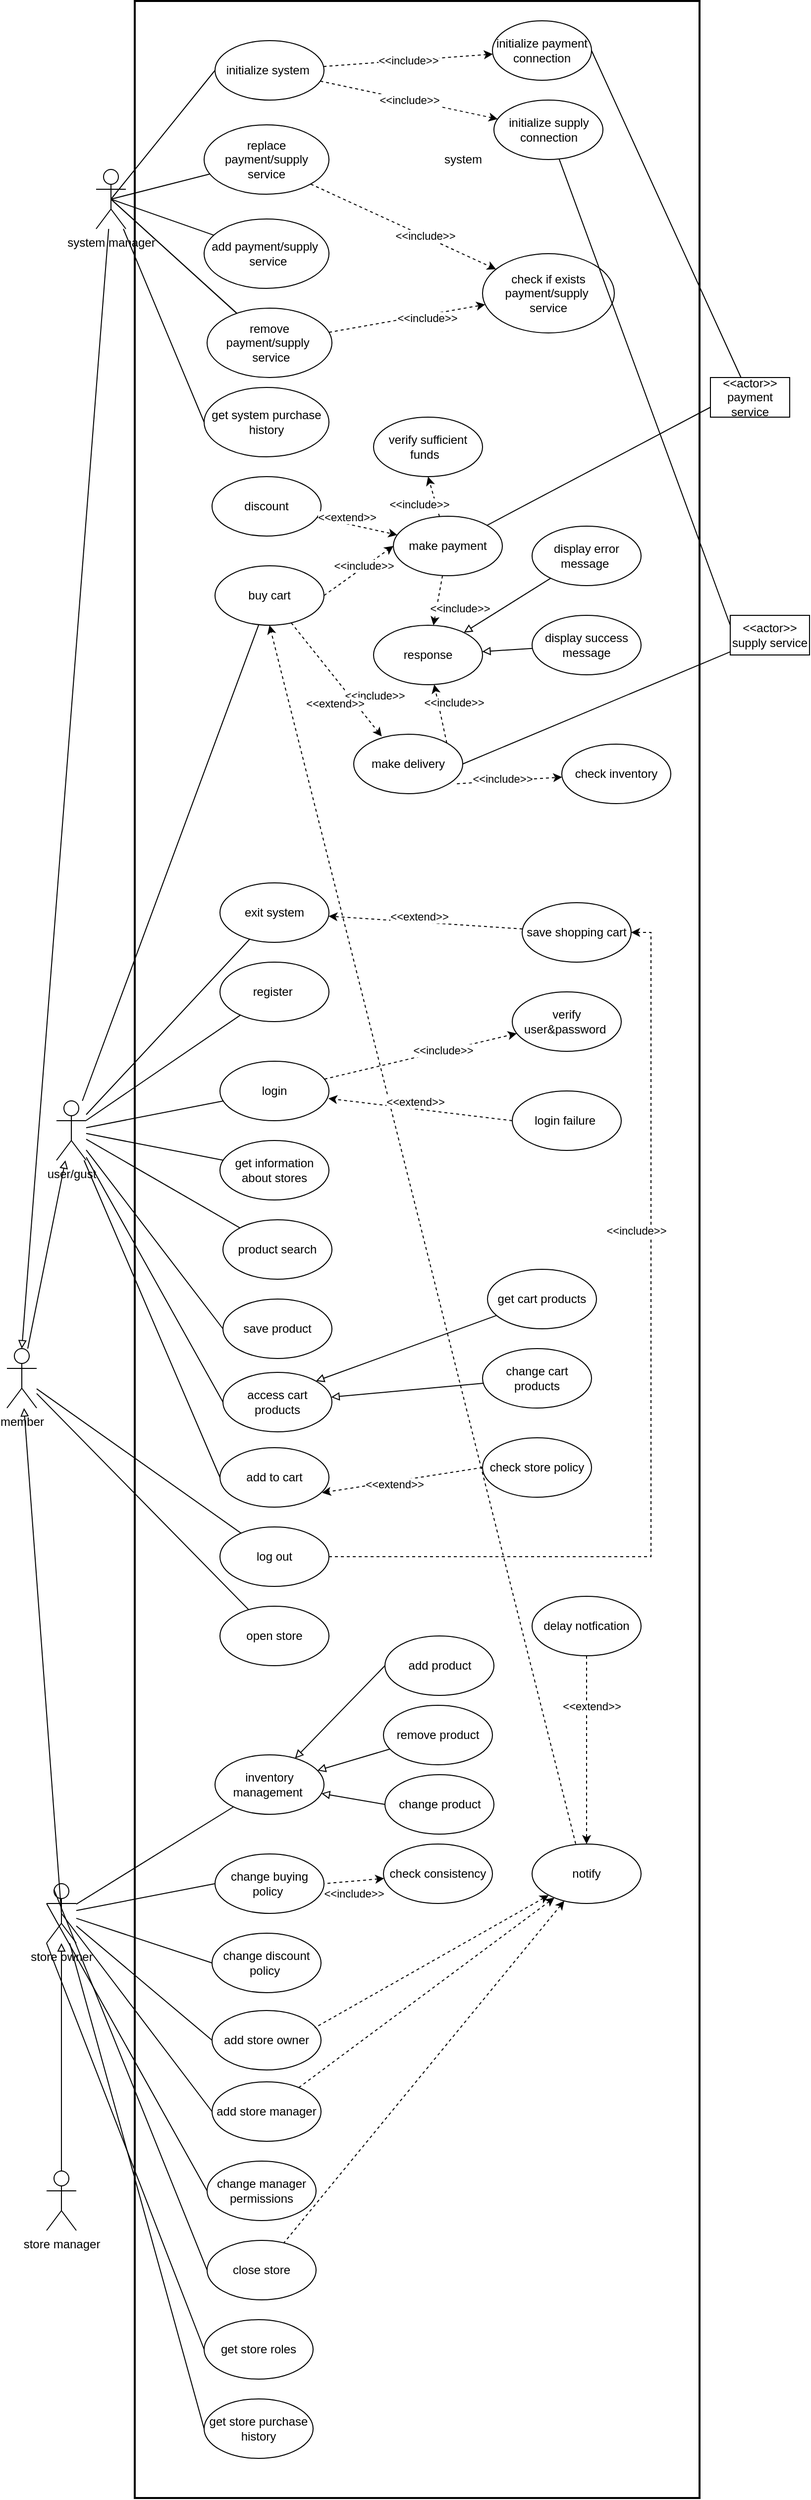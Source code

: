 <mxfile version="16.1.2" type="device" pages="2"><diagram id="S2jOHFrNI1lZq-V0QYwr" name="System "><mxGraphModel dx="1741" dy="474" grid="1" gridSize="10" guides="1" tooltips="1" connect="1" arrows="1" fold="1" page="1" pageScale="1" pageWidth="827" pageHeight="1169" math="0" shadow="0"><root><mxCell id="0"/><mxCell id="1" parent="0"/><mxCell id="7-5gI-gBro0bbGl018vb-2" value="" style="rounded=0;whiteSpace=wrap;html=1;strokeWidth=2;" vertex="1" parent="1"><mxGeometry x="129" y="250" width="570" height="2520" as="geometry"/></mxCell><mxCell id="3Xn2ItpC44AW9oCbQKOS-1" value="initialize system&amp;nbsp;" style="ellipse;whiteSpace=wrap;html=1;" vertex="1" parent="1"><mxGeometry x="210" y="290" width="110" height="60" as="geometry"/></mxCell><mxCell id="3Xn2ItpC44AW9oCbQKOS-10" value="initialize payment connection" style="ellipse;whiteSpace=wrap;html=1;" vertex="1" parent="1"><mxGeometry x="490" y="270" width="100" height="60" as="geometry"/></mxCell><mxCell id="3Xn2ItpC44AW9oCbQKOS-11" value="initialize supply connection" style="ellipse;whiteSpace=wrap;html=1;" vertex="1" parent="1"><mxGeometry x="491.5" y="350" width="110" height="60" as="geometry"/></mxCell><mxCell id="3Xn2ItpC44AW9oCbQKOS-12" value="&lt;span style=&quot;color: rgb(0 , 0 , 0) ; font-family: &amp;#34;helvetica&amp;#34; ; font-size: 11px ; font-style: normal ; font-weight: 400 ; letter-spacing: normal ; text-align: center ; text-indent: 0px ; text-transform: none ; word-spacing: 0px ; background-color: rgb(255 , 255 , 255) ; display: inline ; float: none&quot;&gt;&amp;lt;&amp;lt;include&amp;gt;&amp;gt;&lt;/span&gt;" style="endArrow=classic;html=1;rounded=0;dashed=1;" edge="1" parent="1" source="3Xn2ItpC44AW9oCbQKOS-1" target="3Xn2ItpC44AW9oCbQKOS-10"><mxGeometry width="50" height="50" relative="1" as="geometry"><mxPoint x="415" y="170.0" as="sourcePoint"/><mxPoint x="540.0" y="145.0" as="targetPoint"/></mxGeometry></mxCell><mxCell id="3Xn2ItpC44AW9oCbQKOS-13" value="&lt;span style=&quot;color: rgb(0 , 0 , 0) ; font-family: &amp;#34;helvetica&amp;#34; ; font-size: 11px ; font-style: normal ; font-weight: 400 ; letter-spacing: normal ; text-align: center ; text-indent: 0px ; text-transform: none ; word-spacing: 0px ; background-color: rgb(255 , 255 , 255) ; display: inline ; float: none&quot;&gt;&amp;lt;&amp;lt;include&amp;gt;&amp;gt;&lt;/span&gt;" style="endArrow=classic;html=1;rounded=0;dashed=1;" edge="1" parent="1" source="3Xn2ItpC44AW9oCbQKOS-1" target="3Xn2ItpC44AW9oCbQKOS-11"><mxGeometry width="50" height="50" relative="1" as="geometry"><mxPoint x="414.0" y="199.41" as="sourcePoint"/><mxPoint x="505" y="351" as="targetPoint"/></mxGeometry></mxCell><mxCell id="rXFPLLuexPhCjwdZ_VXd-1" value="" style="endArrow=none;html=1;rounded=0;exitX=0.5;exitY=0.5;exitDx=0;exitDy=0;exitPerimeter=0;entryX=0;entryY=0.5;entryDx=0;entryDy=0;" edge="1" parent="1" source="T5wRH513xmIxjImZlFBz-2" target="3Xn2ItpC44AW9oCbQKOS-1"><mxGeometry width="50" height="50" relative="1" as="geometry"><mxPoint x="445" y="470" as="sourcePoint"/><mxPoint x="495" y="420" as="targetPoint"/></mxGeometry></mxCell><mxCell id="T5wRH513xmIxjImZlFBz-2" value="system manager" style="shape=umlActor;verticalLabelPosition=bottom;verticalAlign=top;html=1;outlineConnect=0;" vertex="1" parent="1"><mxGeometry x="90" y="420" width="30" height="60" as="geometry"/></mxCell><mxCell id="T5wRH513xmIxjImZlFBz-3" value="add payment/supply&amp;nbsp;&lt;br&gt;&amp;nbsp;service" style="ellipse;whiteSpace=wrap;html=1;" vertex="1" parent="1"><mxGeometry x="199" y="470" width="126" height="70" as="geometry"/></mxCell><mxCell id="T5wRH513xmIxjImZlFBz-4" value="remove payment/supply&amp;nbsp;&lt;br&gt;&amp;nbsp;service" style="ellipse;whiteSpace=wrap;html=1;" vertex="1" parent="1"><mxGeometry x="202" y="560" width="126" height="70" as="geometry"/></mxCell><mxCell id="T5wRH513xmIxjImZlFBz-5" value="" style="endArrow=none;html=1;rounded=0;exitX=0.5;exitY=0.5;exitDx=0;exitDy=0;exitPerimeter=0;" edge="1" parent="1" source="T5wRH513xmIxjImZlFBz-2" target="T5wRH513xmIxjImZlFBz-3"><mxGeometry width="50" height="50" relative="1" as="geometry"><mxPoint x="484.585" y="469.613" as="sourcePoint"/><mxPoint x="630.0" y="395.0" as="targetPoint"/></mxGeometry></mxCell><mxCell id="T5wRH513xmIxjImZlFBz-6" value="" style="endArrow=none;html=1;rounded=0;exitX=0.5;exitY=0.5;exitDx=0;exitDy=0;exitPerimeter=0;" edge="1" parent="1" source="T5wRH513xmIxjImZlFBz-2" target="T5wRH513xmIxjImZlFBz-4"><mxGeometry width="50" height="50" relative="1" as="geometry"><mxPoint x="471.053" y="510.552" as="sourcePoint"/><mxPoint x="595" y="601" as="targetPoint"/></mxGeometry></mxCell><mxCell id="T5wRH513xmIxjImZlFBz-9" value="system" style="text;html=1;align=center;verticalAlign=middle;resizable=0;points=[];autosize=1;strokeColor=none;fillColor=none;" vertex="1" parent="1"><mxGeometry x="435" y="400" width="50" height="20" as="geometry"/></mxCell><mxCell id="T5wRH513xmIxjImZlFBz-11" value="replace payment/supply service" style="ellipse;whiteSpace=wrap;html=1;" vertex="1" parent="1"><mxGeometry x="199" y="375" width="126" height="70" as="geometry"/></mxCell><mxCell id="T5wRH513xmIxjImZlFBz-12" value="" style="endArrow=none;html=1;rounded=0;exitX=0.5;exitY=0.5;exitDx=0;exitDy=0;exitPerimeter=0;" edge="1" parent="1" source="T5wRH513xmIxjImZlFBz-2" target="T5wRH513xmIxjImZlFBz-11"><mxGeometry width="50" height="50" relative="1" as="geometry"><mxPoint x="200" y="660" as="sourcePoint"/><mxPoint x="352.406" y="579.154" as="targetPoint"/></mxGeometry></mxCell><mxCell id="T5wRH513xmIxjImZlFBz-13" value="check if exists payment/supply&amp;nbsp;&lt;br&gt;&amp;nbsp;service&amp;nbsp;" style="ellipse;whiteSpace=wrap;html=1;" vertex="1" parent="1"><mxGeometry x="480" y="505" width="133" height="80" as="geometry"/></mxCell><mxCell id="T5wRH513xmIxjImZlFBz-14" value="" style="endArrow=classic;html=1;rounded=0;dashed=1;" edge="1" parent="1" source="T5wRH513xmIxjImZlFBz-4" target="T5wRH513xmIxjImZlFBz-13"><mxGeometry width="50" height="50" relative="1" as="geometry"><mxPoint x="200" y="660" as="sourcePoint"/><mxPoint x="335.514" y="649.463" as="targetPoint"/></mxGeometry></mxCell><mxCell id="T5wRH513xmIxjImZlFBz-15" value="&amp;lt;&amp;lt;include&amp;gt;&amp;gt;" style="edgeLabel;html=1;align=center;verticalAlign=middle;resizable=0;points=[];" vertex="1" connectable="0" parent="T5wRH513xmIxjImZlFBz-14"><mxGeometry x="0.242" y="-3" relative="1" as="geometry"><mxPoint as="offset"/></mxGeometry></mxCell><mxCell id="T5wRH513xmIxjImZlFBz-16" value="" style="endArrow=classic;html=1;rounded=0;exitX=1;exitY=1;exitDx=0;exitDy=0;dashed=1;" edge="1" parent="1" source="T5wRH513xmIxjImZlFBz-11" target="T5wRH513xmIxjImZlFBz-13"><mxGeometry width="50" height="50" relative="1" as="geometry"><mxPoint x="461.0" y="645" as="sourcePoint"/><mxPoint x="557.482" y="597.98" as="targetPoint"/></mxGeometry></mxCell><mxCell id="T5wRH513xmIxjImZlFBz-17" value="&amp;lt;&amp;lt;include&amp;gt;&amp;gt;" style="edgeLabel;html=1;align=center;verticalAlign=middle;resizable=0;points=[];" vertex="1" connectable="0" parent="T5wRH513xmIxjImZlFBz-16"><mxGeometry x="0.227" y="1" relative="1" as="geometry"><mxPoint as="offset"/></mxGeometry></mxCell><mxCell id="980I3F1xrwLBOU10wBst-1" value="make payment" style="ellipse;whiteSpace=wrap;html=1;" vertex="1" parent="1"><mxGeometry x="390" y="770" width="110" height="60" as="geometry"/></mxCell><mxCell id="980I3F1xrwLBOU10wBst-2" value="store manager" style="shape=umlActor;verticalLabelPosition=bottom;verticalAlign=top;html=1;outlineConnect=0;" vertex="1" parent="1"><mxGeometry x="40" y="2440" width="30" height="60" as="geometry"/></mxCell><mxCell id="980I3F1xrwLBOU10wBst-3" value="verify sufficient funds&amp;nbsp;&amp;nbsp;" style="ellipse;whiteSpace=wrap;html=1;" vertex="1" parent="1"><mxGeometry x="370" y="670" width="110" height="60" as="geometry"/></mxCell><mxCell id="980I3F1xrwLBOU10wBst-4" value="" style="endArrow=classic;html=1;rounded=0;entryX=0.5;entryY=1;entryDx=0;entryDy=0;dashed=1;" edge="1" parent="1" source="980I3F1xrwLBOU10wBst-1" target="980I3F1xrwLBOU10wBst-3"><mxGeometry width="50" height="50" relative="1" as="geometry"><mxPoint x="375" y="720.0" as="sourcePoint"/><mxPoint x="500.0" y="695.0" as="targetPoint"/></mxGeometry></mxCell><mxCell id="980I3F1xrwLBOU10wBst-5" value="&amp;lt;&amp;lt;include&amp;gt;&amp;gt;" style="edgeLabel;html=1;align=center;verticalAlign=middle;resizable=0;points=[];" vertex="1" connectable="0" parent="980I3F1xrwLBOU10wBst-4"><mxGeometry x="0.354" y="4" relative="1" as="geometry"><mxPoint x="-9" y="14" as="offset"/></mxGeometry></mxCell><mxCell id="980I3F1xrwLBOU10wBst-8" value="" style="endArrow=none;html=1;rounded=0;exitX=0;exitY=0.75;exitDx=0;exitDy=0;" edge="1" parent="1" source="dO_i0lIalXsMwbklrgKl-40" target="980I3F1xrwLBOU10wBst-1"><mxGeometry width="50" height="50" relative="1" as="geometry"><mxPoint x="720" y="666.562" as="sourcePoint"/><mxPoint x="255" y="820" as="targetPoint"/></mxGeometry></mxCell><mxCell id="980I3F1xrwLBOU10wBst-9" value="" style="endArrow=classic;html=1;rounded=0;dashed=1;" edge="1" parent="1" source="980I3F1xrwLBOU10wBst-1" target="980I3F1xrwLBOU10wBst-11"><mxGeometry width="50" height="50" relative="1" as="geometry"><mxPoint x="365.005" y="857.542" as="sourcePoint"/><mxPoint x="359" y="830" as="targetPoint"/></mxGeometry></mxCell><mxCell id="980I3F1xrwLBOU10wBst-10" value="&amp;lt;&amp;lt;include&amp;gt;&amp;gt;" style="edgeLabel;html=1;align=center;verticalAlign=middle;resizable=0;points=[];" vertex="1" connectable="0" parent="980I3F1xrwLBOU10wBst-9"><mxGeometry x="0.354" y="4" relative="1" as="geometry"><mxPoint x="19" y="-2" as="offset"/></mxGeometry></mxCell><mxCell id="980I3F1xrwLBOU10wBst-11" value="response" style="ellipse;whiteSpace=wrap;html=1;" vertex="1" parent="1"><mxGeometry x="370" y="880" width="110" height="60" as="geometry"/></mxCell><mxCell id="980I3F1xrwLBOU10wBst-12" value="display error message&amp;nbsp;" style="ellipse;whiteSpace=wrap;html=1;" vertex="1" parent="1"><mxGeometry x="530" y="780" width="110" height="60" as="geometry"/></mxCell><mxCell id="980I3F1xrwLBOU10wBst-13" value="display success message" style="ellipse;whiteSpace=wrap;html=1;" vertex="1" parent="1"><mxGeometry x="530" y="870" width="110" height="60" as="geometry"/></mxCell><mxCell id="980I3F1xrwLBOU10wBst-14" value="" style="endArrow=block;html=1;rounded=0;endFill=0;" edge="1" parent="1" source="980I3F1xrwLBOU10wBst-12" target="980I3F1xrwLBOU10wBst-11"><mxGeometry width="50" height="50" relative="1" as="geometry"><mxPoint x="465" y="860" as="sourcePoint"/><mxPoint x="515" y="810" as="targetPoint"/></mxGeometry></mxCell><mxCell id="980I3F1xrwLBOU10wBst-15" value="" style="endArrow=block;html=1;rounded=0;endFill=0;" edge="1" parent="1" source="980I3F1xrwLBOU10wBst-13" target="980I3F1xrwLBOU10wBst-11"><mxGeometry width="50" height="50" relative="1" as="geometry"><mxPoint x="486.695" y="888.495" as="sourcePoint"/><mxPoint x="433.248" y="911.465" as="targetPoint"/></mxGeometry></mxCell><mxCell id="980I3F1xrwLBOU10wBst-16" value="user/gust" style="shape=umlActor;verticalLabelPosition=bottom;verticalAlign=top;html=1;outlineConnect=0;" vertex="1" parent="1"><mxGeometry x="50" y="1360" width="30" height="60" as="geometry"/></mxCell><mxCell id="980I3F1xrwLBOU10wBst-20" value="" style="endArrow=block;html=1;rounded=0;endFill=0;entryX=0.5;entryY=0;entryDx=0;entryDy=0;entryPerimeter=0;" edge="1" parent="1" source="T5wRH513xmIxjImZlFBz-2" target="dO_i0lIalXsMwbklrgKl-5"><mxGeometry width="50" height="50" relative="1" as="geometry"><mxPoint x="143.435" y="708.508" as="sourcePoint"/><mxPoint x="89.998" y="731.485" as="targetPoint"/></mxGeometry></mxCell><mxCell id="980I3F1xrwLBOU10wBst-21" value="" style="endArrow=block;html=1;rounded=0;endFill=0;" edge="1" parent="1" source="980I3F1xrwLBOU10wBst-2" target="dO_i0lIalXsMwbklrgKl-3"><mxGeometry width="50" height="50" relative="1" as="geometry"><mxPoint x="95" y="809.412" as="sourcePoint"/><mxPoint x="10" y="680" as="targetPoint"/></mxGeometry></mxCell><mxCell id="dO_i0lIalXsMwbklrgKl-3" value="store owner" style="shape=umlActor;verticalLabelPosition=bottom;verticalAlign=top;html=1;outlineConnect=0;" vertex="1" parent="1"><mxGeometry x="40" y="2150" width="30" height="60" as="geometry"/></mxCell><mxCell id="dO_i0lIalXsMwbklrgKl-4" value="" style="endArrow=block;html=1;rounded=0;endFill=0;exitX=0.5;exitY=0.5;exitDx=0;exitDy=0;exitPerimeter=0;" edge="1" parent="1" source="dO_i0lIalXsMwbklrgKl-3" target="dO_i0lIalXsMwbklrgKl-5"><mxGeometry width="50" height="50" relative="1" as="geometry"><mxPoint x="90" y="1002" as="sourcePoint"/><mxPoint x="160" y="918" as="targetPoint"/></mxGeometry></mxCell><mxCell id="dO_i0lIalXsMwbklrgKl-5" value="member" style="shape=umlActor;verticalLabelPosition=bottom;verticalAlign=top;html=1;outlineConnect=0;" vertex="1" parent="1"><mxGeometry y="1610" width="30" height="60" as="geometry"/></mxCell><mxCell id="dO_i0lIalXsMwbklrgKl-7" value="" style="endArrow=block;html=1;rounded=0;endFill=0;" edge="1" parent="1" source="dO_i0lIalXsMwbklrgKl-5" target="980I3F1xrwLBOU10wBst-16"><mxGeometry width="50" height="50" relative="1" as="geometry"><mxPoint x="260.004" y="840" as="sourcePoint"/><mxPoint x="284.71" y="980" as="targetPoint"/></mxGeometry></mxCell><mxCell id="dO_i0lIalXsMwbklrgKl-11" value="make delivery" style="ellipse;whiteSpace=wrap;html=1;" vertex="1" parent="1"><mxGeometry x="350" y="990" width="110" height="60" as="geometry"/></mxCell><mxCell id="dO_i0lIalXsMwbklrgKl-12" value="" style="endArrow=classic;html=1;rounded=0;dashed=1;exitX=1;exitY=0;exitDx=0;exitDy=0;" edge="1" parent="1" source="dO_i0lIalXsMwbklrgKl-11" target="980I3F1xrwLBOU10wBst-11"><mxGeometry width="50" height="50" relative="1" as="geometry"><mxPoint x="354.471" y="858.943" as="sourcePoint"/><mxPoint x="375.657" y="901.038" as="targetPoint"/></mxGeometry></mxCell><mxCell id="dO_i0lIalXsMwbklrgKl-13" value="&amp;lt;&amp;lt;include&amp;gt;&amp;gt;" style="edgeLabel;html=1;align=center;verticalAlign=middle;resizable=0;points=[];" vertex="1" connectable="0" parent="dO_i0lIalXsMwbklrgKl-12"><mxGeometry x="0.354" y="4" relative="1" as="geometry"><mxPoint x="19" y="-2" as="offset"/></mxGeometry></mxCell><mxCell id="dO_i0lIalXsMwbklrgKl-16" value="" style="endArrow=none;html=1;rounded=0;entryX=1;entryY=0.5;entryDx=0;entryDy=0;" edge="1" parent="1" source="dO_i0lIalXsMwbklrgKl-39" target="dO_i0lIalXsMwbklrgKl-11"><mxGeometry width="50" height="50" relative="1" as="geometry"><mxPoint x="735" y="890" as="sourcePoint"/><mxPoint x="320" y="1020" as="targetPoint"/></mxGeometry></mxCell><mxCell id="dO_i0lIalXsMwbklrgKl-20" value="" style="endArrow=none;html=1;rounded=0;entryX=1;entryY=0.5;entryDx=0;entryDy=0;" edge="1" parent="1" source="dO_i0lIalXsMwbklrgKl-40" target="3Xn2ItpC44AW9oCbQKOS-10"><mxGeometry width="50" height="50" relative="1" as="geometry"><mxPoint x="722.917" y="630.0" as="sourcePoint"/><mxPoint x="384.523" y="812.387" as="targetPoint"/></mxGeometry></mxCell><mxCell id="dO_i0lIalXsMwbklrgKl-21" value="" style="endArrow=none;html=1;rounded=0;exitX=0;exitY=0.25;exitDx=0;exitDy=0;" edge="1" parent="1" source="dO_i0lIalXsMwbklrgKl-39" target="3Xn2ItpC44AW9oCbQKOS-11"><mxGeometry width="50" height="50" relative="1" as="geometry"><mxPoint x="735" y="890" as="sourcePoint"/><mxPoint x="615.71" y="408.48" as="targetPoint"/></mxGeometry></mxCell><mxCell id="dO_i0lIalXsMwbklrgKl-23" value="notify" style="ellipse;whiteSpace=wrap;html=1;" vertex="1" parent="1"><mxGeometry x="530" y="2110" width="110" height="60" as="geometry"/></mxCell><mxCell id="dO_i0lIalXsMwbklrgKl-26" value="buy cart" style="ellipse;whiteSpace=wrap;html=1;" vertex="1" parent="1"><mxGeometry x="210" y="820" width="110" height="60" as="geometry"/></mxCell><mxCell id="dO_i0lIalXsMwbklrgKl-27" value="" style="endArrow=none;html=1;rounded=0;" edge="1" parent="1" source="dO_i0lIalXsMwbklrgKl-26" target="980I3F1xrwLBOU10wBst-16"><mxGeometry width="50" height="50" relative="1" as="geometry"><mxPoint x="264.5" y="867.22" as="sourcePoint"/><mxPoint x="358.844" y="835.44" as="targetPoint"/></mxGeometry></mxCell><mxCell id="dO_i0lIalXsMwbklrgKl-28" value="" style="endArrow=classic;html=1;rounded=0;dashed=1;exitX=1;exitY=0.5;exitDx=0;exitDy=0;entryX=0;entryY=0.5;entryDx=0;entryDy=0;" edge="1" parent="1" source="dO_i0lIalXsMwbklrgKl-26" target="980I3F1xrwLBOU10wBst-1"><mxGeometry width="50" height="50" relative="1" as="geometry"><mxPoint x="393.891" y="1058.787" as="sourcePoint"/><mxPoint x="387.037" y="959.979" as="targetPoint"/></mxGeometry></mxCell><mxCell id="dO_i0lIalXsMwbklrgKl-29" value="&amp;lt;&amp;lt;include&amp;gt;&amp;gt;" style="edgeLabel;html=1;align=center;verticalAlign=middle;resizable=0;points=[];" vertex="1" connectable="0" parent="dO_i0lIalXsMwbklrgKl-28"><mxGeometry x="0.354" y="4" relative="1" as="geometry"><mxPoint x="-5" y="7" as="offset"/></mxGeometry></mxCell><mxCell id="dO_i0lIalXsMwbklrgKl-30" value="" style="endArrow=classic;html=1;rounded=0;dashed=1;entryX=0.257;entryY=0.037;entryDx=0;entryDy=0;entryPerimeter=0;" edge="1" parent="1" source="dO_i0lIalXsMwbklrgKl-26" target="dO_i0lIalXsMwbklrgKl-11"><mxGeometry width="50" height="50" relative="1" as="geometry"><mxPoint x="393.891" y="1058.787" as="sourcePoint"/><mxPoint x="387.037" y="959.979" as="targetPoint"/></mxGeometry></mxCell><mxCell id="dO_i0lIalXsMwbklrgKl-31" value="&amp;lt;&amp;lt;include&amp;gt;&amp;gt;" style="edgeLabel;html=1;align=center;verticalAlign=middle;resizable=0;points=[];" vertex="1" connectable="0" parent="dO_i0lIalXsMwbklrgKl-30"><mxGeometry x="0.354" y="4" relative="1" as="geometry"><mxPoint x="19" y="-2" as="offset"/></mxGeometry></mxCell><mxCell id="dO_i0lIalXsMwbklrgKl-32" value="" style="endArrow=classic;html=1;rounded=0;dashed=1;exitX=0.4;exitY=-0.004;exitDx=0;exitDy=0;exitPerimeter=0;entryX=0.5;entryY=1;entryDx=0;entryDy=0;" edge="1" parent="1" source="dO_i0lIalXsMwbklrgKl-23" target="dO_i0lIalXsMwbklrgKl-26"><mxGeometry width="50" height="50" relative="1" as="geometry"><mxPoint x="245" y="890" as="sourcePoint"/><mxPoint x="160" y="970" as="targetPoint"/></mxGeometry></mxCell><mxCell id="dO_i0lIalXsMwbklrgKl-33" value="&amp;lt;&amp;lt;extend&amp;gt;&amp;gt;" style="edgeLabel;html=1;align=center;verticalAlign=middle;resizable=0;points=[];" vertex="1" connectable="0" parent="dO_i0lIalXsMwbklrgKl-32"><mxGeometry x="0.354" y="4" relative="1" as="geometry"><mxPoint x="-30" y="-319" as="offset"/></mxGeometry></mxCell><mxCell id="dO_i0lIalXsMwbklrgKl-39" value="&amp;lt;&amp;lt;actor&amp;gt;&amp;gt;&lt;br&gt;supply service" style="rounded=0;whiteSpace=wrap;html=1;" vertex="1" parent="1"><mxGeometry x="730" y="870" width="80" height="40" as="geometry"/></mxCell><mxCell id="dO_i0lIalXsMwbklrgKl-40" value="&amp;lt;&amp;lt;actor&amp;gt;&amp;gt;&lt;br&gt;payment service" style="rounded=0;whiteSpace=wrap;html=1;" vertex="1" parent="1"><mxGeometry x="710" y="630" width="80" height="40" as="geometry"/></mxCell><mxCell id="dO_i0lIalXsMwbklrgKl-41" value="delay notfication" style="ellipse;whiteSpace=wrap;html=1;" vertex="1" parent="1"><mxGeometry x="530" y="1860" width="110" height="60" as="geometry"/></mxCell><mxCell id="dO_i0lIalXsMwbklrgKl-42" value="" style="endArrow=classic;html=1;rounded=0;dashed=1;" edge="1" parent="1" source="dO_i0lIalXsMwbklrgKl-41" target="dO_i0lIalXsMwbklrgKl-23"><mxGeometry width="50" height="50" relative="1" as="geometry"><mxPoint x="284" y="1109.76" as="sourcePoint"/><mxPoint x="206.109" y="881.213" as="targetPoint"/></mxGeometry></mxCell><mxCell id="dO_i0lIalXsMwbklrgKl-43" value="&amp;lt;&amp;lt;extend&amp;gt;&amp;gt;" style="edgeLabel;html=1;align=center;verticalAlign=middle;resizable=0;points=[];" vertex="1" connectable="0" parent="dO_i0lIalXsMwbklrgKl-42"><mxGeometry x="0.354" y="4" relative="1" as="geometry"><mxPoint x="1" y="-78" as="offset"/></mxGeometry></mxCell><mxCell id="UTfqQqBEHPYNGom82uBp-7" value="exit system" style="ellipse;whiteSpace=wrap;html=1;" vertex="1" parent="1"><mxGeometry x="215" y="1140" width="110" height="60" as="geometry"/></mxCell><mxCell id="UTfqQqBEHPYNGom82uBp-8" value="" style="endArrow=none;html=1;rounded=0;" edge="1" parent="1" source="UTfqQqBEHPYNGom82uBp-7" target="980I3F1xrwLBOU10wBst-16"><mxGeometry width="50" height="50" relative="1" as="geometry"><mxPoint x="230.125" y="888.882" as="sourcePoint"/><mxPoint x="100" y="1140.938" as="targetPoint"/></mxGeometry></mxCell><mxCell id="UTfqQqBEHPYNGom82uBp-10" value="" style="endArrow=classic;html=1;rounded=0;dashed=1;" edge="1" parent="1" source="UTfqQqBEHPYNGom82uBp-12" target="UTfqQqBEHPYNGom82uBp-7"><mxGeometry width="50" height="50" relative="1" as="geometry"><mxPoint x="511.337" y="1123.425" as="sourcePoint"/><mxPoint x="298.61" y="1096.701" as="targetPoint"/></mxGeometry></mxCell><mxCell id="UTfqQqBEHPYNGom82uBp-11" value="&amp;lt;&amp;lt;extend&amp;gt;&amp;gt;" style="edgeLabel;html=1;align=center;verticalAlign=middle;resizable=0;points=[];" vertex="1" connectable="0" parent="UTfqQqBEHPYNGom82uBp-10"><mxGeometry x="0.354" y="4" relative="1" as="geometry"><mxPoint x="28" y="-8" as="offset"/></mxGeometry></mxCell><mxCell id="UTfqQqBEHPYNGom82uBp-12" value="save shopping cart" style="ellipse;whiteSpace=wrap;html=1;" vertex="1" parent="1"><mxGeometry x="520" y="1160" width="110" height="60" as="geometry"/></mxCell><mxCell id="UTfqQqBEHPYNGom82uBp-14" value="register&amp;nbsp;" style="ellipse;whiteSpace=wrap;html=1;" vertex="1" parent="1"><mxGeometry x="215" y="1220" width="110" height="60" as="geometry"/></mxCell><mxCell id="UTfqQqBEHPYNGom82uBp-15" value="" style="endArrow=none;html=1;rounded=0;" edge="1" parent="1" source="UTfqQqBEHPYNGom82uBp-14" target="980I3F1xrwLBOU10wBst-16"><mxGeometry width="50" height="50" relative="1" as="geometry"><mxPoint x="210.241" y="1177.192" as="sourcePoint"/><mxPoint x="100" y="1170.833" as="targetPoint"/></mxGeometry></mxCell><mxCell id="UTfqQqBEHPYNGom82uBp-16" value="login" style="ellipse;whiteSpace=wrap;html=1;" vertex="1" parent="1"><mxGeometry x="215" y="1320" width="110" height="60" as="geometry"/></mxCell><mxCell id="UTfqQqBEHPYNGom82uBp-17" value="" style="endArrow=none;html=1;rounded=0;" edge="1" parent="1" source="UTfqQqBEHPYNGom82uBp-16" target="980I3F1xrwLBOU10wBst-16"><mxGeometry width="50" height="50" relative="1" as="geometry"><mxPoint x="281.338" y="1251.756" as="sourcePoint"/><mxPoint x="100" y="1176.25" as="targetPoint"/></mxGeometry></mxCell><mxCell id="UTfqQqBEHPYNGom82uBp-18" value="login failure&amp;nbsp;" style="ellipse;whiteSpace=wrap;html=1;" vertex="1" parent="1"><mxGeometry x="510" y="1350" width="110" height="60" as="geometry"/></mxCell><mxCell id="UTfqQqBEHPYNGom82uBp-19" value="verify user&amp;amp;password&amp;nbsp;" style="ellipse;whiteSpace=wrap;html=1;" vertex="1" parent="1"><mxGeometry x="510" y="1250" width="110" height="60" as="geometry"/></mxCell><mxCell id="UTfqQqBEHPYNGom82uBp-21" value="" style="endArrow=classic;html=1;rounded=0;dashed=1;" edge="1" parent="1" source="UTfqQqBEHPYNGom82uBp-16" target="UTfqQqBEHPYNGom82uBp-19"><mxGeometry width="50" height="50" relative="1" as="geometry"><mxPoint x="357.001" y="1278.944" as="sourcePoint"/><mxPoint x="362.986" y="1190.003" as="targetPoint"/></mxGeometry></mxCell><mxCell id="UTfqQqBEHPYNGom82uBp-22" value="&amp;lt;&amp;lt;include&amp;gt;&amp;gt;" style="edgeLabel;html=1;align=center;verticalAlign=middle;resizable=0;points=[];" vertex="1" connectable="0" parent="UTfqQqBEHPYNGom82uBp-21"><mxGeometry x="0.354" y="4" relative="1" as="geometry"><mxPoint x="-11" y="6" as="offset"/></mxGeometry></mxCell><mxCell id="UTfqQqBEHPYNGom82uBp-23" value="" style="endArrow=classic;html=1;rounded=0;dashed=1;exitX=0;exitY=0.5;exitDx=0;exitDy=0;entryX=0.994;entryY=0.626;entryDx=0;entryDy=0;entryPerimeter=0;" edge="1" parent="1" source="UTfqQqBEHPYNGom82uBp-18" target="UTfqQqBEHPYNGom82uBp-16"><mxGeometry width="50" height="50" relative="1" as="geometry"><mxPoint x="426.962" y="1398.728" as="sourcePoint"/><mxPoint x="250.002" y="1380.003" as="targetPoint"/></mxGeometry></mxCell><mxCell id="UTfqQqBEHPYNGom82uBp-24" value="&amp;lt;&amp;lt;extend&amp;gt;&amp;gt;" style="edgeLabel;html=1;align=center;verticalAlign=middle;resizable=0;points=[];" vertex="1" connectable="0" parent="UTfqQqBEHPYNGom82uBp-23"><mxGeometry x="0.354" y="4" relative="1" as="geometry"><mxPoint x="28" y="-8" as="offset"/></mxGeometry></mxCell><mxCell id="UTfqQqBEHPYNGom82uBp-25" value="get information about stores" style="ellipse;whiteSpace=wrap;html=1;" vertex="1" parent="1"><mxGeometry x="215" y="1400" width="110" height="60" as="geometry"/></mxCell><mxCell id="UTfqQqBEHPYNGom82uBp-28" value="" style="endArrow=none;html=1;rounded=0;" edge="1" parent="1" source="UTfqQqBEHPYNGom82uBp-25" target="980I3F1xrwLBOU10wBst-16"><mxGeometry width="50" height="50" relative="1" as="geometry"><mxPoint x="230.052" y="1347.44" as="sourcePoint"/><mxPoint x="100" y="1313.846" as="targetPoint"/></mxGeometry></mxCell><mxCell id="UTfqQqBEHPYNGom82uBp-29" value="product search" style="ellipse;whiteSpace=wrap;html=1;" vertex="1" parent="1"><mxGeometry x="218" y="1480" width="110" height="60" as="geometry"/></mxCell><mxCell id="UTfqQqBEHPYNGom82uBp-30" value="" style="endArrow=none;html=1;rounded=0;" edge="1" parent="1" source="UTfqQqBEHPYNGom82uBp-29" target="980I3F1xrwLBOU10wBst-16"><mxGeometry width="50" height="50" relative="1" as="geometry"><mxPoint x="246.595" y="1426.167" as="sourcePoint"/><mxPoint x="100" y="1320.769" as="targetPoint"/></mxGeometry></mxCell><mxCell id="UTfqQqBEHPYNGom82uBp-31" value="save product" style="ellipse;whiteSpace=wrap;html=1;" vertex="1" parent="1"><mxGeometry x="218" y="1560" width="110" height="60" as="geometry"/></mxCell><mxCell id="UTfqQqBEHPYNGom82uBp-32" value="" style="endArrow=none;html=1;rounded=0;exitX=0;exitY=0.5;exitDx=0;exitDy=0;" edge="1" parent="1" source="UTfqQqBEHPYNGom82uBp-31" target="980I3F1xrwLBOU10wBst-16"><mxGeometry width="50" height="50" relative="1" as="geometry"><mxPoint x="257.902" y="1493.306" as="sourcePoint"/><mxPoint x="100" y="1325.909" as="targetPoint"/></mxGeometry></mxCell><mxCell id="UTfqQqBEHPYNGom82uBp-33" value="access cart products" style="ellipse;whiteSpace=wrap;html=1;" vertex="1" parent="1"><mxGeometry x="218" y="1634" width="110" height="60" as="geometry"/></mxCell><mxCell id="UTfqQqBEHPYNGom82uBp-34" value="" style="endArrow=none;html=1;rounded=0;exitX=0;exitY=0.5;exitDx=0;exitDy=0;" edge="1" parent="1" source="UTfqQqBEHPYNGom82uBp-33" target="980I3F1xrwLBOU10wBst-16"><mxGeometry width="50" height="50" relative="1" as="geometry"><mxPoint x="228" y="1600" as="sourcePoint"/><mxPoint x="99.793" y="1340" as="targetPoint"/></mxGeometry></mxCell><mxCell id="UTfqQqBEHPYNGom82uBp-37" value="get cart products" style="ellipse;whiteSpace=wrap;html=1;" vertex="1" parent="1"><mxGeometry x="485" y="1530" width="110" height="60" as="geometry"/></mxCell><mxCell id="UTfqQqBEHPYNGom82uBp-38" value="change cart products" style="ellipse;whiteSpace=wrap;html=1;" vertex="1" parent="1"><mxGeometry x="480" y="1610" width="110" height="60" as="geometry"/></mxCell><mxCell id="UTfqQqBEHPYNGom82uBp-39" value="" style="endArrow=block;html=1;rounded=0;endFill=0;entryX=1;entryY=0;entryDx=0;entryDy=0;" edge="1" parent="1" source="UTfqQqBEHPYNGom82uBp-37" target="UTfqQqBEHPYNGom82uBp-33"><mxGeometry width="50" height="50" relative="1" as="geometry"><mxPoint x="370" y="1630" as="sourcePoint"/><mxPoint x="325.005" y="1659.999" as="targetPoint"/></mxGeometry></mxCell><mxCell id="UTfqQqBEHPYNGom82uBp-40" value="" style="endArrow=block;html=1;rounded=0;endFill=0;" edge="1" parent="1" source="UTfqQqBEHPYNGom82uBp-38" target="UTfqQqBEHPYNGom82uBp-33"><mxGeometry width="50" height="50" relative="1" as="geometry"><mxPoint x="381.127" y="1646.042" as="sourcePoint"/><mxPoint x="322.141" y="1652.924" as="targetPoint"/></mxGeometry></mxCell><mxCell id="UTfqQqBEHPYNGom82uBp-41" value="add to cart" style="ellipse;whiteSpace=wrap;html=1;" vertex="1" parent="1"><mxGeometry x="215" y="1710" width="110" height="60" as="geometry"/></mxCell><mxCell id="UTfqQqBEHPYNGom82uBp-42" value="" style="endArrow=none;html=1;rounded=0;exitX=0;exitY=0.5;exitDx=0;exitDy=0;" edge="1" parent="1" source="UTfqQqBEHPYNGom82uBp-41" target="980I3F1xrwLBOU10wBst-16"><mxGeometry width="50" height="50" relative="1" as="geometry"><mxPoint x="228" y="1674" as="sourcePoint"/><mxPoint x="90" y="1426.863" as="targetPoint"/></mxGeometry></mxCell><mxCell id="UTfqQqBEHPYNGom82uBp-43" value="log out" style="ellipse;whiteSpace=wrap;html=1;" vertex="1" parent="1"><mxGeometry x="215" y="1790" width="110" height="60" as="geometry"/></mxCell><mxCell id="UTfqQqBEHPYNGom82uBp-44" value="" style="endArrow=none;html=1;rounded=0;" edge="1" parent="1" source="UTfqQqBEHPYNGom82uBp-43" target="dO_i0lIalXsMwbklrgKl-5"><mxGeometry width="50" height="50" relative="1" as="geometry"><mxPoint x="225.0" y="1750" as="sourcePoint"/><mxPoint x="87.857" y="1430" as="targetPoint"/></mxGeometry></mxCell><mxCell id="UTfqQqBEHPYNGom82uBp-45" value="" style="endArrow=classic;html=1;rounded=0;dashed=1;exitX=1;exitY=0.5;exitDx=0;exitDy=0;" edge="1" parent="1" source="UTfqQqBEHPYNGom82uBp-43" target="UTfqQqBEHPYNGom82uBp-12"><mxGeometry width="50" height="50" relative="1" as="geometry"><mxPoint x="330.442" y="1348.042" as="sourcePoint"/><mxPoint x="630" y="1200" as="targetPoint"/><Array as="points"><mxPoint x="650" y="1820"/><mxPoint x="650" y="1290"/><mxPoint x="650" y="1190"/></Array></mxGeometry></mxCell><mxCell id="UTfqQqBEHPYNGom82uBp-46" value="&amp;lt;&amp;lt;include&amp;gt;&amp;gt;" style="edgeLabel;html=1;align=center;verticalAlign=middle;resizable=0;points=[];" vertex="1" connectable="0" parent="UTfqQqBEHPYNGom82uBp-45"><mxGeometry x="0.354" y="4" relative="1" as="geometry"><mxPoint x="-11" y="6" as="offset"/></mxGeometry></mxCell><mxCell id="UTfqQqBEHPYNGom82uBp-47" value="open store" style="ellipse;whiteSpace=wrap;html=1;" vertex="1" parent="1"><mxGeometry x="215" y="1870" width="110" height="60" as="geometry"/></mxCell><mxCell id="UTfqQqBEHPYNGom82uBp-48" value="" style="endArrow=none;html=1;rounded=0;" edge="1" parent="1" source="UTfqQqBEHPYNGom82uBp-47" target="dO_i0lIalXsMwbklrgKl-5"><mxGeometry width="50" height="50" relative="1" as="geometry"><mxPoint x="246.861" y="1806.057" as="sourcePoint"/><mxPoint x="60" y="1670.851" as="targetPoint"/></mxGeometry></mxCell><mxCell id="UlR2b_JgTLhTJ_iHVchx-1" value="discount" style="ellipse;whiteSpace=wrap;html=1;" vertex="1" parent="1"><mxGeometry x="207" y="730" width="110" height="60" as="geometry"/></mxCell><mxCell id="UlR2b_JgTLhTJ_iHVchx-2" value="" style="endArrow=classic;html=1;rounded=0;dashed=1;" edge="1" parent="1" source="UlR2b_JgTLhTJ_iHVchx-1" target="980I3F1xrwLBOU10wBst-1"><mxGeometry width="50" height="50" relative="1" as="geometry"><mxPoint x="465.66" y="740" as="sourcePoint"/><mxPoint x="280.0" y="717.56" as="targetPoint"/></mxGeometry></mxCell><mxCell id="UlR2b_JgTLhTJ_iHVchx-3" value="&amp;lt;&amp;lt;extend&amp;gt;&amp;gt;" style="edgeLabel;html=1;align=center;verticalAlign=middle;resizable=0;points=[];" vertex="1" connectable="0" parent="UlR2b_JgTLhTJ_iHVchx-2"><mxGeometry x="0.354" y="4" relative="1" as="geometry"><mxPoint x="-26" y="-8" as="offset"/></mxGeometry></mxCell><mxCell id="UlR2b_JgTLhTJ_iHVchx-4" value="check store policy" style="ellipse;whiteSpace=wrap;html=1;" vertex="1" parent="1"><mxGeometry x="480" y="1700" width="110" height="60" as="geometry"/></mxCell><mxCell id="UlR2b_JgTLhTJ_iHVchx-5" value="" style="endArrow=classic;html=1;rounded=0;dashed=1;exitX=0;exitY=0.5;exitDx=0;exitDy=0;entryX=0.936;entryY=0.758;entryDx=0;entryDy=0;entryPerimeter=0;" edge="1" parent="1" source="UlR2b_JgTLhTJ_iHVchx-4" target="UTfqQqBEHPYNGom82uBp-41"><mxGeometry width="50" height="50" relative="1" as="geometry"><mxPoint x="445.66" y="1632.44" as="sourcePoint"/><mxPoint x="260.0" y="1610" as="targetPoint"/></mxGeometry></mxCell><mxCell id="UlR2b_JgTLhTJ_iHVchx-6" value="&amp;lt;&amp;lt;extend&amp;gt;&amp;gt;" style="edgeLabel;html=1;align=center;verticalAlign=middle;resizable=0;points=[];" vertex="1" connectable="0" parent="UlR2b_JgTLhTJ_iHVchx-5"><mxGeometry x="0.354" y="4" relative="1" as="geometry"><mxPoint x="20" y="-4" as="offset"/></mxGeometry></mxCell><mxCell id="UlR2b_JgTLhTJ_iHVchx-7" value="check inventory" style="ellipse;whiteSpace=wrap;html=1;" vertex="1" parent="1"><mxGeometry x="560" y="1000" width="110" height="60" as="geometry"/></mxCell><mxCell id="UlR2b_JgTLhTJ_iHVchx-8" value="" style="endArrow=classic;html=1;rounded=0;dashed=1;exitX=0.947;exitY=0.833;exitDx=0;exitDy=0;exitPerimeter=0;" edge="1" parent="1" source="dO_i0lIalXsMwbklrgKl-11" target="UlR2b_JgTLhTJ_iHVchx-7"><mxGeometry width="50" height="50" relative="1" as="geometry"><mxPoint x="454.141" y="1008.924" as="sourcePoint"/><mxPoint x="441.385" y="949.797" as="targetPoint"/></mxGeometry></mxCell><mxCell id="UlR2b_JgTLhTJ_iHVchx-9" value="&amp;lt;&amp;lt;include&amp;gt;&amp;gt;" style="edgeLabel;html=1;align=center;verticalAlign=middle;resizable=0;points=[];" vertex="1" connectable="0" parent="UlR2b_JgTLhTJ_iHVchx-8"><mxGeometry x="0.354" y="4" relative="1" as="geometry"><mxPoint x="-26" y="3" as="offset"/></mxGeometry></mxCell><mxCell id="UlR2b_JgTLhTJ_iHVchx-33" value="inventory management&amp;nbsp;" style="ellipse;whiteSpace=wrap;html=1;" vertex="1" parent="1"><mxGeometry x="210" y="2020" width="110" height="60" as="geometry"/></mxCell><mxCell id="UlR2b_JgTLhTJ_iHVchx-34" value="" style="endArrow=none;html=1;rounded=0;" edge="1" parent="1" source="dO_i0lIalXsMwbklrgKl-3" target="UlR2b_JgTLhTJ_iHVchx-33"><mxGeometry width="50" height="50" relative="1" as="geometry"><mxPoint x="350" y="2690" as="sourcePoint"/><mxPoint x="400" y="2640" as="targetPoint"/></mxGeometry></mxCell><mxCell id="UlR2b_JgTLhTJ_iHVchx-36" value="" style="endArrow=block;html=1;rounded=0;endFill=0;exitX=0;exitY=0.5;exitDx=0;exitDy=0;" edge="1" parent="1" source="UlR2b_JgTLhTJ_iHVchx-38" target="UlR2b_JgTLhTJ_iHVchx-33"><mxGeometry width="50" height="50" relative="1" as="geometry"><mxPoint x="468.821" y="2519.996" as="sourcePoint"/><mxPoint x="381.184" y="2574.807" as="targetPoint"/></mxGeometry></mxCell><mxCell id="UlR2b_JgTLhTJ_iHVchx-38" value="add product" style="ellipse;whiteSpace=wrap;html=1;" vertex="1" parent="1"><mxGeometry x="381.5" y="1900" width="110" height="60" as="geometry"/></mxCell><mxCell id="UlR2b_JgTLhTJ_iHVchx-39" value="remove product" style="ellipse;whiteSpace=wrap;html=1;" vertex="1" parent="1"><mxGeometry x="380" y="1970" width="110" height="60" as="geometry"/></mxCell><mxCell id="UlR2b_JgTLhTJ_iHVchx-40" value="" style="endArrow=block;html=1;rounded=0;endFill=0;" edge="1" parent="1" source="UlR2b_JgTLhTJ_iHVchx-39" target="UlR2b_JgTLhTJ_iHVchx-33"><mxGeometry width="50" height="50" relative="1" as="geometry"><mxPoint x="485" y="2610" as="sourcePoint"/><mxPoint x="317.0" y="2610" as="targetPoint"/></mxGeometry></mxCell><mxCell id="UlR2b_JgTLhTJ_iHVchx-41" value="change product" style="ellipse;whiteSpace=wrap;html=1;" vertex="1" parent="1"><mxGeometry x="381.5" y="2040" width="110" height="60" as="geometry"/></mxCell><mxCell id="UlR2b_JgTLhTJ_iHVchx-42" value="" style="endArrow=block;html=1;rounded=0;endFill=0;exitX=0;exitY=0.5;exitDx=0;exitDy=0;" edge="1" parent="1" source="UlR2b_JgTLhTJ_iHVchx-41" target="UlR2b_JgTLhTJ_iHVchx-33"><mxGeometry width="50" height="50" relative="1" as="geometry"><mxPoint x="490.101" y="2561.821" as="sourcePoint"/><mxPoint x="321.893" y="2568.129" as="targetPoint"/></mxGeometry></mxCell><mxCell id="UlR2b_JgTLhTJ_iHVchx-43" value="change buying policy&amp;nbsp;" style="ellipse;whiteSpace=wrap;html=1;" vertex="1" parent="1"><mxGeometry x="210" y="2120" width="110" height="60" as="geometry"/></mxCell><mxCell id="UlR2b_JgTLhTJ_iHVchx-44" value="check&amp;nbsp;consistency" style="ellipse;whiteSpace=wrap;html=1;" vertex="1" parent="1"><mxGeometry x="380" y="2110" width="110" height="60" as="geometry"/></mxCell><mxCell id="UlR2b_JgTLhTJ_iHVchx-47" value="" style="endArrow=none;html=1;rounded=0;entryX=0;entryY=0.5;entryDx=0;entryDy=0;" edge="1" parent="1" source="dO_i0lIalXsMwbklrgKl-3" target="UlR2b_JgTLhTJ_iHVchx-43"><mxGeometry width="50" height="50" relative="1" as="geometry"><mxPoint x="100" y="2606.71" as="sourcePoint"/><mxPoint x="216.023" y="2581.262" as="targetPoint"/></mxGeometry></mxCell><mxCell id="UlR2b_JgTLhTJ_iHVchx-48" value="change discount policy&amp;nbsp;" style="ellipse;whiteSpace=wrap;html=1;" vertex="1" parent="1"><mxGeometry x="207" y="2200" width="110" height="60" as="geometry"/></mxCell><mxCell id="UlR2b_JgTLhTJ_iHVchx-49" value="" style="endArrow=none;html=1;rounded=0;entryX=0;entryY=0.5;entryDx=0;entryDy=0;" edge="1" parent="1" source="dO_i0lIalXsMwbklrgKl-3" target="UlR2b_JgTLhTJ_iHVchx-48"><mxGeometry width="50" height="50" relative="1" as="geometry"><mxPoint x="100" y="2615.906" as="sourcePoint"/><mxPoint x="212" y="2660" as="targetPoint"/></mxGeometry></mxCell><mxCell id="UlR2b_JgTLhTJ_iHVchx-52" value="add store owner" style="ellipse;whiteSpace=wrap;html=1;" vertex="1" parent="1"><mxGeometry x="207" y="2278" width="110" height="60" as="geometry"/></mxCell><mxCell id="UlR2b_JgTLhTJ_iHVchx-53" value="" style="endArrow=none;html=1;rounded=0;entryX=0;entryY=0.5;entryDx=0;entryDy=0;" edge="1" parent="1" source="dO_i0lIalXsMwbklrgKl-3" target="UlR2b_JgTLhTJ_iHVchx-52"><mxGeometry width="50" height="50" relative="1" as="geometry"><mxPoint x="100" y="2626.759" as="sourcePoint"/><mxPoint x="239.877" y="2783.039" as="targetPoint"/></mxGeometry></mxCell><mxCell id="UlR2b_JgTLhTJ_iHVchx-65" value="add store manager" style="ellipse;whiteSpace=wrap;html=1;" vertex="1" parent="1"><mxGeometry x="207" y="2350" width="110" height="60" as="geometry"/></mxCell><mxCell id="UlR2b_JgTLhTJ_iHVchx-66" value="" style="endArrow=none;html=1;rounded=0;exitX=0.5;exitY=0.5;exitDx=0;exitDy=0;exitPerimeter=0;entryX=0;entryY=0.5;entryDx=0;entryDy=0;" edge="1" parent="1" source="dO_i0lIalXsMwbklrgKl-3" target="UlR2b_JgTLhTJ_iHVchx-65"><mxGeometry width="50" height="50" relative="1" as="geometry"><mxPoint x="70" y="2640" as="sourcePoint"/><mxPoint x="209" y="2980" as="targetPoint"/></mxGeometry></mxCell><mxCell id="UlR2b_JgTLhTJ_iHVchx-71" value="change manager permissions" style="ellipse;whiteSpace=wrap;html=1;" vertex="1" parent="1"><mxGeometry x="202" y="2430" width="110" height="60" as="geometry"/></mxCell><mxCell id="UlR2b_JgTLhTJ_iHVchx-72" value="" style="endArrow=none;html=1;rounded=0;exitX=0;exitY=0.333;exitDx=0;exitDy=0;exitPerimeter=0;entryX=0;entryY=0.5;entryDx=0;entryDy=0;" edge="1" parent="1" source="dO_i0lIalXsMwbklrgKl-3" target="UlR2b_JgTLhTJ_iHVchx-71"><mxGeometry width="50" height="50" relative="1" as="geometry"><mxPoint x="85" y="2610" as="sourcePoint"/><mxPoint x="209" y="3080" as="targetPoint"/></mxGeometry></mxCell><mxCell id="UlR2b_JgTLhTJ_iHVchx-73" value="close store" style="ellipse;whiteSpace=wrap;html=1;" vertex="1" parent="1"><mxGeometry x="202" y="2510" width="110" height="60" as="geometry"/></mxCell><mxCell id="UlR2b_JgTLhTJ_iHVchx-74" value="" style="endArrow=none;html=1;rounded=0;exitX=0.25;exitY=0.1;exitDx=0;exitDy=0;exitPerimeter=0;entryX=0;entryY=0.5;entryDx=0;entryDy=0;" edge="1" parent="1" source="dO_i0lIalXsMwbklrgKl-3" target="UlR2b_JgTLhTJ_iHVchx-73"><mxGeometry width="50" height="50" relative="1" as="geometry"><mxPoint x="70" y="2600" as="sourcePoint"/><mxPoint x="209" y="3170" as="targetPoint"/></mxGeometry></mxCell><mxCell id="UlR2b_JgTLhTJ_iHVchx-88" value="" style="endArrow=none;html=1;rounded=0;dashed=1;startArrow=classic;startFill=1;" edge="1" parent="1" source="UlR2b_JgTLhTJ_iHVchx-44"><mxGeometry width="50" height="50" relative="1" as="geometry"><mxPoint x="340" y="2150" as="sourcePoint"/><mxPoint x="320" y="2150" as="targetPoint"/></mxGeometry></mxCell><mxCell id="UlR2b_JgTLhTJ_iHVchx-93" value="&amp;lt;&amp;lt;include&amp;gt;&amp;gt;" style="edgeLabel;html=1;align=center;verticalAlign=middle;resizable=0;points=[];" vertex="1" connectable="0" parent="1"><mxGeometry x="349.997" y="2160.004" as="geometry"/></mxCell><mxCell id="UlR2b_JgTLhTJ_iHVchx-94" value="" style="endArrow=none;html=1;rounded=0;dashed=1;startArrow=classic;startFill=1;entryX=0.942;entryY=0.291;entryDx=0;entryDy=0;entryPerimeter=0;" edge="1" parent="1" source="dO_i0lIalXsMwbklrgKl-23" target="UlR2b_JgTLhTJ_iHVchx-52"><mxGeometry width="50" height="50" relative="1" as="geometry"><mxPoint x="390.62" y="2154.49" as="sourcePoint"/><mxPoint x="330" y="2160" as="targetPoint"/></mxGeometry></mxCell><mxCell id="UlR2b_JgTLhTJ_iHVchx-95" value="" style="endArrow=none;html=1;rounded=0;dashed=1;startArrow=classic;startFill=1;" edge="1" parent="1" source="dO_i0lIalXsMwbklrgKl-23" target="UlR2b_JgTLhTJ_iHVchx-65"><mxGeometry width="50" height="50" relative="1" as="geometry"><mxPoint x="556.813" y="2171.59" as="sourcePoint"/><mxPoint x="320.62" y="2305.46" as="targetPoint"/></mxGeometry></mxCell><mxCell id="UlR2b_JgTLhTJ_iHVchx-96" value="" style="endArrow=none;html=1;rounded=0;dashed=1;startArrow=classic;startFill=1;" edge="1" parent="1" source="dO_i0lIalXsMwbklrgKl-23" target="UlR2b_JgTLhTJ_iHVchx-73"><mxGeometry width="50" height="50" relative="1" as="geometry"><mxPoint x="562.522" y="2174.211" as="sourcePoint"/><mxPoint x="304.488" y="2365.793" as="targetPoint"/></mxGeometry></mxCell><mxCell id="UlR2b_JgTLhTJ_iHVchx-97" value="get store roles" style="ellipse;whiteSpace=wrap;html=1;" vertex="1" parent="1"><mxGeometry x="199" y="2590" width="110" height="60" as="geometry"/></mxCell><mxCell id="UlR2b_JgTLhTJ_iHVchx-98" value="" style="endArrow=none;html=1;rounded=0;exitX=0;exitY=1;exitDx=0;exitDy=0;exitPerimeter=0;entryX=0;entryY=0.5;entryDx=0;entryDy=0;" edge="1" parent="1" source="dO_i0lIalXsMwbklrgKl-3" target="UlR2b_JgTLhTJ_iHVchx-97"><mxGeometry width="50" height="50" relative="1" as="geometry"><mxPoint x="57.5" y="2166.0" as="sourcePoint"/><mxPoint x="212" y="2550" as="targetPoint"/></mxGeometry></mxCell><mxCell id="UlR2b_JgTLhTJ_iHVchx-99" value="get store purchase history" style="ellipse;whiteSpace=wrap;html=1;" vertex="1" parent="1"><mxGeometry x="199" y="2670" width="110" height="60" as="geometry"/></mxCell><mxCell id="UlR2b_JgTLhTJ_iHVchx-100" value="" style="endArrow=none;html=1;rounded=0;entryX=0;entryY=0.5;entryDx=0;entryDy=0;" edge="1" parent="1" source="dO_i0lIalXsMwbklrgKl-3" target="UlR2b_JgTLhTJ_iHVchx-99"><mxGeometry width="50" height="50" relative="1" as="geometry"><mxPoint x="50" y="2220" as="sourcePoint"/><mxPoint x="209" y="2630" as="targetPoint"/></mxGeometry></mxCell><mxCell id="UlR2b_JgTLhTJ_iHVchx-101" value="get system purchase history" style="ellipse;whiteSpace=wrap;html=1;" vertex="1" parent="1"><mxGeometry x="199" y="640" width="126" height="70" as="geometry"/></mxCell><mxCell id="UlR2b_JgTLhTJ_iHVchx-102" value="" style="endArrow=none;html=1;rounded=0;exitX=0.5;exitY=0.5;exitDx=0;exitDy=0;exitPerimeter=0;" edge="1" parent="1"><mxGeometry width="50" height="50" relative="1" as="geometry"><mxPoint x="105" y="450" as="sourcePoint"/><mxPoint x="231.943" y="565.205" as="targetPoint"/></mxGeometry></mxCell><mxCell id="UlR2b_JgTLhTJ_iHVchx-103" value="" style="endArrow=none;html=1;rounded=0;entryX=0;entryY=0.5;entryDx=0;entryDy=0;" edge="1" parent="1" source="T5wRH513xmIxjImZlFBz-2" target="UlR2b_JgTLhTJ_iHVchx-101"><mxGeometry width="50" height="50" relative="1" as="geometry"><mxPoint x="115" y="460" as="sourcePoint"/><mxPoint x="241.943" y="575.205" as="targetPoint"/></mxGeometry></mxCell></root></mxGraphModel></diagram><diagram id="TlccAB8z5MgQpECUbkxm" name="external service 2"><mxGraphModel dx="850" dy="431" grid="1" gridSize="10" guides="1" tooltips="1" connect="1" arrows="1" fold="1" page="1" pageScale="1" pageWidth="827" pageHeight="1169" math="0" shadow="0"><root><mxCell id="G_ka2CUl8CR1A5SWmSUo-0"/><mxCell id="G_ka2CUl8CR1A5SWmSUo-1" parent="G_ka2CUl8CR1A5SWmSUo-0"/><mxCell id="Do-nC2nhGPgycwHiUJ2Y-1" value=" .כניסה: משתמש יכול להיכנס )לבקר( למערכת המסחר. במעמד זה הוא מוגדר&lt;br/&gt;כמבקר-אורח )או בקיצור, אורח(. עם כניסתו, האורח מקבל עגלת קניות, ויכול לתפקד&lt;br/&gt;כקונה." style="text;html=1;align=center;verticalAlign=middle;resizable=0;points=[];autosize=1;strokeColor=none;fillColor=none;" vertex="1" parent="G_ka2CUl8CR1A5SWmSUo-1"><mxGeometry x="300" y="75" width="400" height="50" as="geometry"/></mxCell><mxCell id="AEa-SaQ5MjMxcioWAQfm-0" value="user/gust" style="shape=umlActor;verticalLabelPosition=bottom;verticalAlign=top;html=1;outlineConnect=0;" vertex="1" parent="G_ka2CUl8CR1A5SWmSUo-1"><mxGeometry x="110" y="200" width="30" height="60" as="geometry"/></mxCell><mxCell id="AEa-SaQ5MjMxcioWAQfm-1" value="" style="ellipse;whiteSpace=wrap;html=1;strokeWidth=2;" vertex="1" parent="G_ka2CUl8CR1A5SWmSUo-1"><mxGeometry x="280" y="170" width="120" height="80" as="geometry"/></mxCell></root></mxGraphModel></diagram></mxfile>